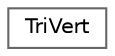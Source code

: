 digraph "Graphical Class Hierarchy"
{
 // LATEX_PDF_SIZE
  bgcolor="transparent";
  edge [fontname=Helvetica,fontsize=10,labelfontname=Helvetica,labelfontsize=10];
  node [fontname=Helvetica,fontsize=10,shape=box,height=0.2,width=0.4];
  rankdir="LR";
  Node0 [id="Node000000",label="TriVert",height=0.2,width=0.4,color="grey40", fillcolor="white", style="filled",URL="$struct_tri_vert.html",tooltip=" "];
}

